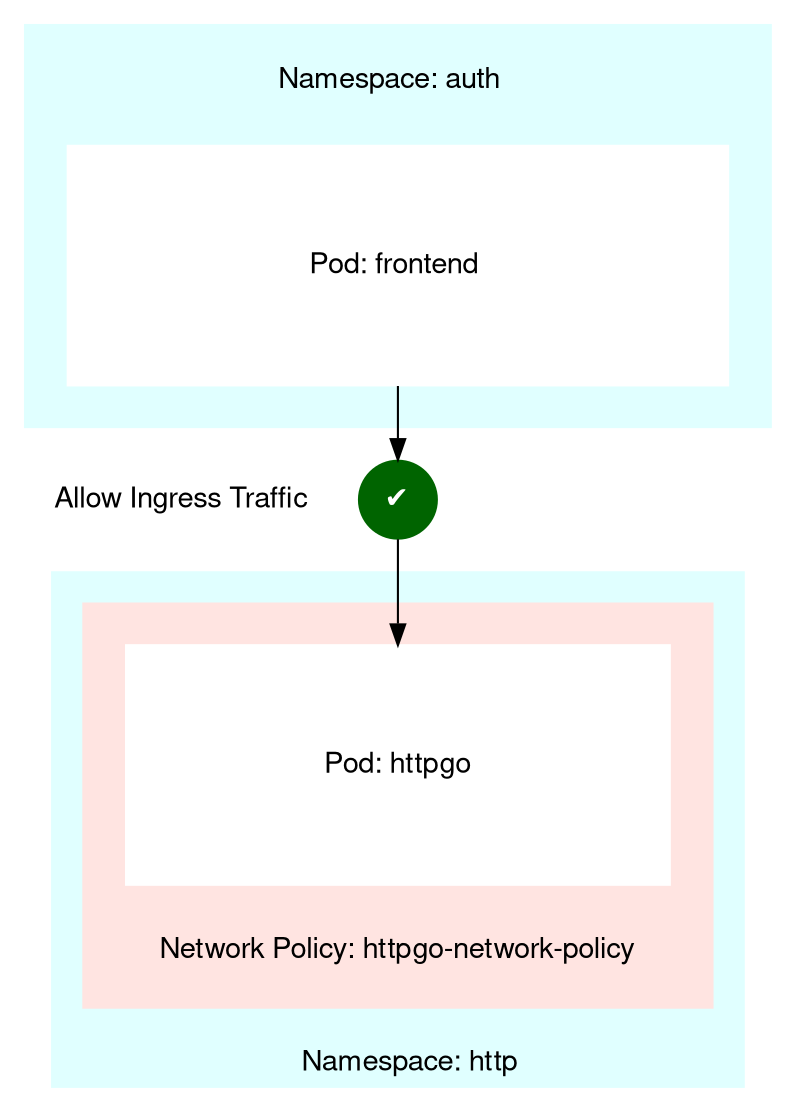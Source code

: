 digraph G {

	fontname="Helvetica,Arial,sans-serif"
	node [fontname="Helvetica,Arial,sans-serif"]
	edge [fontname="Helvetica,Arial,sans-serif"]
	rankdir=TB
    rank=same; httpgo; auth_proxy_server; tick;
    httpgo[style=filled, color=white, shape=box]
    auth_proxy_server[style=filled, color=white, shape=box]

	subgraph cluster_0 {
		style=filled;
		color=lightcyan;
		node [style=filled, color=white, shape=box];
		auth_proxy_server [label="    Pod: frontend     ", margin="1.4,0.7"]
		label = " \n                      Namespace: auth                        ";
		labeljust="c"
		margin=20;
	}

	subgraph cluster_1 {
	    style=filled;
		color=lightcyan;
		node [style=filled, shape=box];
		label = "   Namespace: http";
		labelloc=b;
		labeljust="c"
		margin=15;
		
		subgraph cluster_2 {
		    nodesep=1;
		    style=filled;
		    color=mistyrose;
		    label="Network Policy: httpgo-network-policy\n\n"
		    labeljust="c"
		    labelloc=b;
		    margin=20;
		    httpgo[label="            Pod: httpgo            ", labeljust="c", color=white, margin=0.7 ]
		    //space [label=""style=invis]
		    //space -> httpgo [style=invis, minlen=1]
		}
	}
	subgraph cluster_4 {
		color=white
		//label = "\lAllow Ingress Traffic";
		allow_label[color=white, margin=0, label="Allow Ingress Traffic"]
		tick[shape=circle, style=filled, color=darkgreen, fontcolor=white label=<&#10004;>]
	}
	
	
	auth_proxy_server -> tick [minlen=1]
	tick -> httpgo[]

}
